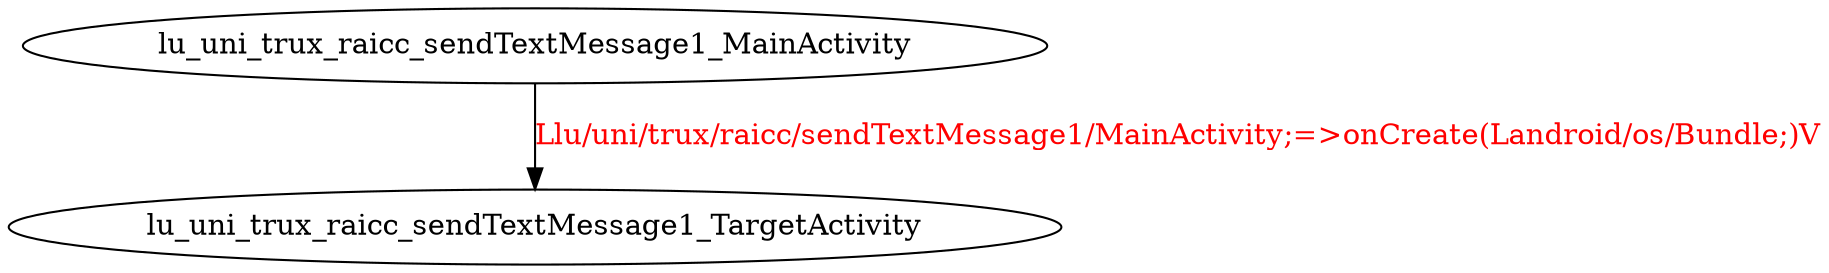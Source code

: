 digraph G {
lu_uni_trux_raicc_sendTextMessage1_MainActivity -> lu_uni_trux_raicc_sendTextMessage1_TargetActivity [label="Llu/uni/trux/raicc/sendTextMessage1/MainActivity;=>onCreate(Landroid/os/Bundle;)V", fontcolor="red"];
}